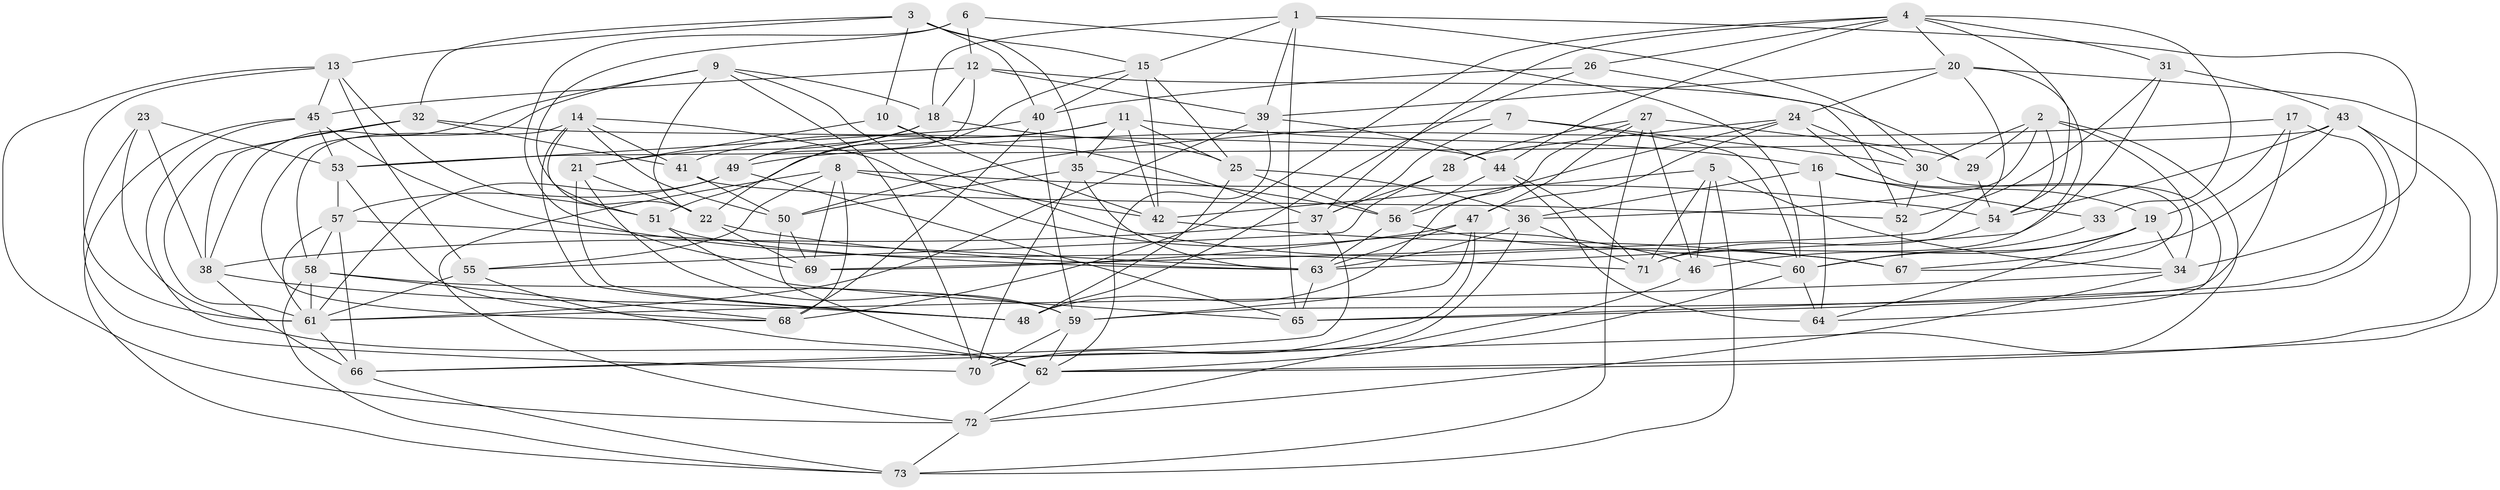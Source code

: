 // original degree distribution, {4: 1.0}
// Generated by graph-tools (version 1.1) at 2025/26/03/09/25 03:26:51]
// undirected, 73 vertices, 210 edges
graph export_dot {
graph [start="1"]
  node [color=gray90,style=filled];
  1;
  2;
  3;
  4;
  5;
  6;
  7;
  8;
  9;
  10;
  11;
  12;
  13;
  14;
  15;
  16;
  17;
  18;
  19;
  20;
  21;
  22;
  23;
  24;
  25;
  26;
  27;
  28;
  29;
  30;
  31;
  32;
  33;
  34;
  35;
  36;
  37;
  38;
  39;
  40;
  41;
  42;
  43;
  44;
  45;
  46;
  47;
  48;
  49;
  50;
  51;
  52;
  53;
  54;
  55;
  56;
  57;
  58;
  59;
  60;
  61;
  62;
  63;
  64;
  65;
  66;
  67;
  68;
  69;
  70;
  71;
  72;
  73;
  1 -- 15 [weight=1.0];
  1 -- 18 [weight=1.0];
  1 -- 30 [weight=1.0];
  1 -- 34 [weight=1.0];
  1 -- 39 [weight=1.0];
  1 -- 65 [weight=1.0];
  2 -- 29 [weight=1.0];
  2 -- 30 [weight=1.0];
  2 -- 34 [weight=1.0];
  2 -- 36 [weight=1.0];
  2 -- 54 [weight=1.0];
  2 -- 66 [weight=1.0];
  3 -- 10 [weight=1.0];
  3 -- 13 [weight=1.0];
  3 -- 15 [weight=1.0];
  3 -- 32 [weight=1.0];
  3 -- 35 [weight=1.0];
  3 -- 40 [weight=1.0];
  4 -- 20 [weight=1.0];
  4 -- 26 [weight=1.0];
  4 -- 31 [weight=1.0];
  4 -- 33 [weight=1.0];
  4 -- 37 [weight=1.0];
  4 -- 44 [weight=1.0];
  4 -- 54 [weight=1.0];
  4 -- 68 [weight=1.0];
  5 -- 34 [weight=1.0];
  5 -- 42 [weight=1.0];
  5 -- 46 [weight=2.0];
  5 -- 71 [weight=1.0];
  5 -- 73 [weight=1.0];
  6 -- 12 [weight=1.0];
  6 -- 22 [weight=1.0];
  6 -- 60 [weight=1.0];
  6 -- 69 [weight=1.0];
  7 -- 30 [weight=1.0];
  7 -- 37 [weight=1.0];
  7 -- 50 [weight=1.0];
  7 -- 60 [weight=1.0];
  8 -- 42 [weight=1.0];
  8 -- 54 [weight=1.0];
  8 -- 55 [weight=1.0];
  8 -- 68 [weight=1.0];
  8 -- 69 [weight=1.0];
  8 -- 72 [weight=1.0];
  9 -- 18 [weight=1.0];
  9 -- 22 [weight=1.0];
  9 -- 38 [weight=1.0];
  9 -- 67 [weight=1.0];
  9 -- 68 [weight=1.0];
  9 -- 70 [weight=1.0];
  10 -- 21 [weight=1.0];
  10 -- 37 [weight=1.0];
  10 -- 42 [weight=1.0];
  11 -- 16 [weight=1.0];
  11 -- 25 [weight=1.0];
  11 -- 35 [weight=1.0];
  11 -- 41 [weight=1.0];
  11 -- 42 [weight=1.0];
  11 -- 51 [weight=1.0];
  12 -- 18 [weight=1.0];
  12 -- 29 [weight=1.0];
  12 -- 39 [weight=1.0];
  12 -- 45 [weight=1.0];
  12 -- 49 [weight=1.0];
  13 -- 45 [weight=1.0];
  13 -- 51 [weight=1.0];
  13 -- 55 [weight=1.0];
  13 -- 61 [weight=1.0];
  13 -- 72 [weight=1.0];
  14 -- 41 [weight=1.0];
  14 -- 46 [weight=1.0];
  14 -- 48 [weight=1.0];
  14 -- 50 [weight=1.0];
  14 -- 51 [weight=1.0];
  14 -- 58 [weight=1.0];
  15 -- 22 [weight=1.0];
  15 -- 25 [weight=1.0];
  15 -- 40 [weight=1.0];
  15 -- 42 [weight=1.0];
  16 -- 19 [weight=1.0];
  16 -- 33 [weight=2.0];
  16 -- 36 [weight=1.0];
  16 -- 64 [weight=1.0];
  17 -- 19 [weight=1.0];
  17 -- 49 [weight=1.0];
  17 -- 59 [weight=1.0];
  17 -- 65 [weight=1.0];
  18 -- 21 [weight=1.0];
  18 -- 25 [weight=1.0];
  18 -- 49 [weight=1.0];
  19 -- 34 [weight=1.0];
  19 -- 46 [weight=1.0];
  19 -- 60 [weight=1.0];
  19 -- 64 [weight=1.0];
  20 -- 24 [weight=1.0];
  20 -- 39 [weight=1.0];
  20 -- 62 [weight=1.0];
  20 -- 69 [weight=1.0];
  20 -- 71 [weight=1.0];
  21 -- 22 [weight=1.0];
  21 -- 48 [weight=1.0];
  21 -- 59 [weight=2.0];
  22 -- 63 [weight=1.0];
  22 -- 69 [weight=1.0];
  23 -- 38 [weight=1.0];
  23 -- 53 [weight=1.0];
  23 -- 61 [weight=1.0];
  23 -- 70 [weight=1.0];
  24 -- 28 [weight=1.0];
  24 -- 30 [weight=1.0];
  24 -- 47 [weight=1.0];
  24 -- 56 [weight=1.0];
  24 -- 67 [weight=1.0];
  25 -- 36 [weight=1.0];
  25 -- 48 [weight=1.0];
  25 -- 56 [weight=1.0];
  26 -- 40 [weight=1.0];
  26 -- 48 [weight=1.0];
  26 -- 52 [weight=1.0];
  27 -- 28 [weight=1.0];
  27 -- 29 [weight=1.0];
  27 -- 46 [weight=1.0];
  27 -- 47 [weight=1.0];
  27 -- 48 [weight=1.0];
  27 -- 73 [weight=1.0];
  28 -- 37 [weight=1.0];
  28 -- 55 [weight=1.0];
  29 -- 54 [weight=1.0];
  30 -- 52 [weight=1.0];
  30 -- 64 [weight=1.0];
  31 -- 43 [weight=1.0];
  31 -- 52 [weight=1.0];
  31 -- 63 [weight=1.0];
  32 -- 38 [weight=1.0];
  32 -- 41 [weight=2.0];
  32 -- 44 [weight=1.0];
  32 -- 61 [weight=1.0];
  33 -- 60 [weight=1.0];
  34 -- 61 [weight=1.0];
  34 -- 72 [weight=1.0];
  35 -- 50 [weight=1.0];
  35 -- 56 [weight=1.0];
  35 -- 63 [weight=1.0];
  35 -- 70 [weight=1.0];
  36 -- 63 [weight=1.0];
  36 -- 70 [weight=1.0];
  36 -- 71 [weight=1.0];
  37 -- 38 [weight=1.0];
  37 -- 66 [weight=1.0];
  38 -- 48 [weight=1.0];
  38 -- 66 [weight=1.0];
  39 -- 44 [weight=1.0];
  39 -- 61 [weight=1.0];
  39 -- 62 [weight=1.0];
  40 -- 53 [weight=1.0];
  40 -- 59 [weight=1.0];
  40 -- 68 [weight=1.0];
  41 -- 50 [weight=1.0];
  41 -- 52 [weight=1.0];
  42 -- 67 [weight=1.0];
  43 -- 53 [weight=1.0];
  43 -- 54 [weight=1.0];
  43 -- 62 [weight=1.0];
  43 -- 65 [weight=1.0];
  43 -- 67 [weight=1.0];
  44 -- 56 [weight=1.0];
  44 -- 64 [weight=1.0];
  44 -- 71 [weight=1.0];
  45 -- 53 [weight=1.0];
  45 -- 62 [weight=1.0];
  45 -- 71 [weight=1.0];
  45 -- 73 [weight=1.0];
  46 -- 72 [weight=1.0];
  47 -- 59 [weight=1.0];
  47 -- 63 [weight=1.0];
  47 -- 69 [weight=1.0];
  47 -- 70 [weight=1.0];
  49 -- 57 [weight=1.0];
  49 -- 61 [weight=1.0];
  49 -- 65 [weight=1.0];
  50 -- 62 [weight=1.0];
  50 -- 69 [weight=1.0];
  51 -- 63 [weight=2.0];
  51 -- 65 [weight=1.0];
  52 -- 67 [weight=2.0];
  53 -- 57 [weight=1.0];
  53 -- 68 [weight=1.0];
  54 -- 71 [weight=1.0];
  55 -- 61 [weight=1.0];
  55 -- 62 [weight=2.0];
  56 -- 60 [weight=1.0];
  56 -- 63 [weight=1.0];
  57 -- 58 [weight=1.0];
  57 -- 61 [weight=1.0];
  57 -- 63 [weight=1.0];
  57 -- 66 [weight=1.0];
  58 -- 59 [weight=1.0];
  58 -- 61 [weight=1.0];
  58 -- 68 [weight=1.0];
  58 -- 73 [weight=1.0];
  59 -- 62 [weight=1.0];
  59 -- 70 [weight=1.0];
  60 -- 62 [weight=1.0];
  60 -- 64 [weight=2.0];
  61 -- 66 [weight=1.0];
  62 -- 72 [weight=1.0];
  63 -- 65 [weight=1.0];
  66 -- 73 [weight=1.0];
  72 -- 73 [weight=1.0];
}
